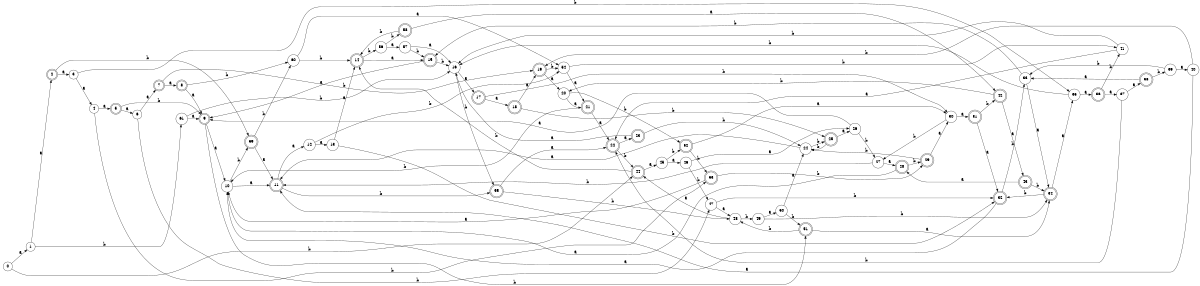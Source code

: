 digraph n50_8 {
__start0 [label="" shape="none"];

rankdir=LR;
size="8,5";

s0 [style="filled", color="black", fillcolor="white" shape="circle", label="0"];
s1 [style="filled", color="black", fillcolor="white" shape="circle", label="1"];
s2 [style="rounded,filled", color="black", fillcolor="white" shape="doublecircle", label="2"];
s3 [style="filled", color="black", fillcolor="white" shape="circle", label="3"];
s4 [style="filled", color="black", fillcolor="white" shape="circle", label="4"];
s5 [style="rounded,filled", color="black", fillcolor="white" shape="doublecircle", label="5"];
s6 [style="filled", color="black", fillcolor="white" shape="circle", label="6"];
s7 [style="rounded,filled", color="black", fillcolor="white" shape="doublecircle", label="7"];
s8 [style="rounded,filled", color="black", fillcolor="white" shape="doublecircle", label="8"];
s9 [style="rounded,filled", color="black", fillcolor="white" shape="doublecircle", label="9"];
s10 [style="filled", color="black", fillcolor="white" shape="circle", label="10"];
s11 [style="rounded,filled", color="black", fillcolor="white" shape="doublecircle", label="11"];
s12 [style="filled", color="black", fillcolor="white" shape="circle", label="12"];
s13 [style="filled", color="black", fillcolor="white" shape="circle", label="13"];
s14 [style="rounded,filled", color="black", fillcolor="white" shape="doublecircle", label="14"];
s15 [style="rounded,filled", color="black", fillcolor="white" shape="doublecircle", label="15"];
s16 [style="filled", color="black", fillcolor="white" shape="circle", label="16"];
s17 [style="rounded,filled", color="black", fillcolor="white" shape="doublecircle", label="17"];
s18 [style="rounded,filled", color="black", fillcolor="white" shape="doublecircle", label="18"];
s19 [style="rounded,filled", color="black", fillcolor="white" shape="doublecircle", label="19"];
s20 [style="filled", color="black", fillcolor="white" shape="circle", label="20"];
s21 [style="rounded,filled", color="black", fillcolor="white" shape="doublecircle", label="21"];
s22 [style="rounded,filled", color="black", fillcolor="white" shape="doublecircle", label="22"];
s23 [style="rounded,filled", color="black", fillcolor="white" shape="doublecircle", label="23"];
s24 [style="filled", color="black", fillcolor="white" shape="circle", label="24"];
s25 [style="rounded,filled", color="black", fillcolor="white" shape="doublecircle", label="25"];
s26 [style="filled", color="black", fillcolor="white" shape="circle", label="26"];
s27 [style="filled", color="black", fillcolor="white" shape="circle", label="27"];
s28 [style="rounded,filled", color="black", fillcolor="white" shape="doublecircle", label="28"];
s29 [style="rounded,filled", color="black", fillcolor="white" shape="doublecircle", label="29"];
s30 [style="filled", color="black", fillcolor="white" shape="circle", label="30"];
s31 [style="rounded,filled", color="black", fillcolor="white" shape="doublecircle", label="31"];
s32 [style="rounded,filled", color="black", fillcolor="white" shape="doublecircle", label="32"];
s33 [style="filled", color="black", fillcolor="white" shape="circle", label="33"];
s34 [style="rounded,filled", color="black", fillcolor="white" shape="doublecircle", label="34"];
s35 [style="filled", color="black", fillcolor="white" shape="circle", label="35"];
s36 [style="rounded,filled", color="black", fillcolor="white" shape="doublecircle", label="36"];
s37 [style="filled", color="black", fillcolor="white" shape="circle", label="37"];
s38 [style="rounded,filled", color="black", fillcolor="white" shape="doublecircle", label="38"];
s39 [style="filled", color="black", fillcolor="white" shape="circle", label="39"];
s40 [style="filled", color="black", fillcolor="white" shape="circle", label="40"];
s41 [style="filled", color="black", fillcolor="white" shape="circle", label="41"];
s42 [style="rounded,filled", color="black", fillcolor="white" shape="doublecircle", label="42"];
s43 [style="rounded,filled", color="black", fillcolor="white" shape="doublecircle", label="43"];
s44 [style="rounded,filled", color="black", fillcolor="white" shape="doublecircle", label="44"];
s45 [style="filled", color="black", fillcolor="white" shape="circle", label="45"];
s46 [style="filled", color="black", fillcolor="white" shape="circle", label="46"];
s47 [style="filled", color="black", fillcolor="white" shape="circle", label="47"];
s48 [style="filled", color="black", fillcolor="white" shape="circle", label="48"];
s49 [style="filled", color="black", fillcolor="white" shape="circle", label="49"];
s50 [style="filled", color="black", fillcolor="white" shape="circle", label="50"];
s51 [style="rounded,filled", color="black", fillcolor="white" shape="doublecircle", label="51"];
s52 [style="rounded,filled", color="black", fillcolor="white" shape="doublecircle", label="52"];
s53 [style="rounded,filled", color="black", fillcolor="white" shape="doublecircle", label="53"];
s54 [style="filled", color="black", fillcolor="white" shape="circle", label="54"];
s55 [style="rounded,filled", color="black", fillcolor="white" shape="doublecircle", label="55"];
s56 [style="filled", color="black", fillcolor="white" shape="circle", label="56"];
s57 [style="filled", color="black", fillcolor="white" shape="circle", label="57"];
s58 [style="rounded,filled", color="black", fillcolor="white" shape="doublecircle", label="58"];
s59 [style="rounded,filled", color="black", fillcolor="white" shape="doublecircle", label="59"];
s60 [style="filled", color="black", fillcolor="white" shape="circle", label="60"];
s61 [style="filled", color="black", fillcolor="white" shape="circle", label="61"];
s0 -> s1 [label="a"];
s0 -> s44 [label="b"];
s1 -> s2 [label="a"];
s1 -> s61 [label="b"];
s2 -> s3 [label="a"];
s2 -> s59 [label="b"];
s3 -> s4 [label="a"];
s3 -> s35 [label="b"];
s4 -> s5 [label="a"];
s4 -> s53 [label="b"];
s5 -> s6 [label="a"];
s5 -> s9 [label="b"];
s6 -> s7 [label="a"];
s6 -> s47 [label="b"];
s7 -> s8 [label="a"];
s7 -> s19 [label="b"];
s8 -> s9 [label="a"];
s8 -> s60 [label="b"];
s9 -> s10 [label="a"];
s9 -> s51 [label="b"];
s10 -> s11 [label="a"];
s10 -> s59 [label="b"];
s11 -> s12 [label="a"];
s11 -> s55 [label="b"];
s12 -> s13 [label="a"];
s12 -> s54 [label="b"];
s13 -> s14 [label="a"];
s13 -> s32 [label="b"];
s14 -> s15 [label="a"];
s14 -> s56 [label="b"];
s15 -> s9 [label="a"];
s15 -> s16 [label="b"];
s16 -> s17 [label="a"];
s16 -> s55 [label="b"];
s17 -> s18 [label="a"];
s17 -> s30 [label="b"];
s18 -> s19 [label="a"];
s18 -> s25 [label="b"];
s19 -> s20 [label="a"];
s19 -> s54 [label="b"];
s20 -> s21 [label="a"];
s20 -> s52 [label="b"];
s21 -> s22 [label="a"];
s21 -> s10 [label="b"];
s22 -> s23 [label="a"];
s22 -> s44 [label="b"];
s23 -> s16 [label="a"];
s23 -> s24 [label="b"];
s24 -> s11 [label="a"];
s24 -> s25 [label="b"];
s25 -> s26 [label="a"];
s25 -> s24 [label="b"];
s26 -> s9 [label="a"];
s26 -> s27 [label="b"];
s27 -> s28 [label="a"];
s27 -> s11 [label="b"];
s28 -> s10 [label="a"];
s28 -> s29 [label="b"];
s29 -> s30 [label="a"];
s29 -> s24 [label="b"];
s30 -> s31 [label="a"];
s30 -> s27 [label="b"];
s31 -> s32 [label="a"];
s31 -> s42 [label="b"];
s32 -> s10 [label="a"];
s32 -> s33 [label="b"];
s33 -> s34 [label="a"];
s33 -> s15 [label="b"];
s34 -> s35 [label="a"];
s34 -> s32 [label="b"];
s35 -> s36 [label="a"];
s35 -> s16 [label="b"];
s36 -> s37 [label="a"];
s36 -> s41 [label="b"];
s37 -> s38 [label="a"];
s37 -> s22 [label="b"];
s38 -> s33 [label="a"];
s38 -> s39 [label="b"];
s39 -> s40 [label="a"];
s39 -> s33 [label="b"];
s40 -> s11 [label="a"];
s40 -> s19 [label="b"];
s41 -> s22 [label="a"];
s41 -> s16 [label="b"];
s42 -> s43 [label="a"];
s42 -> s20 [label="b"];
s43 -> s28 [label="a"];
s43 -> s34 [label="b"];
s44 -> s45 [label="a"];
s44 -> s14 [label="b"];
s45 -> s46 [label="a"];
s45 -> s52 [label="b"];
s46 -> s26 [label="a"];
s46 -> s47 [label="b"];
s47 -> s48 [label="a"];
s47 -> s32 [label="b"];
s48 -> s44 [label="a"];
s48 -> s49 [label="b"];
s49 -> s50 [label="a"];
s49 -> s34 [label="b"];
s50 -> s24 [label="a"];
s50 -> s51 [label="b"];
s51 -> s34 [label="a"];
s51 -> s48 [label="b"];
s52 -> s30 [label="a"];
s52 -> s53 [label="b"];
s53 -> s10 [label="a"];
s53 -> s29 [label="b"];
s54 -> s21 [label="a"];
s54 -> s41 [label="b"];
s55 -> s22 [label="a"];
s55 -> s48 [label="b"];
s56 -> s57 [label="a"];
s56 -> s58 [label="b"];
s57 -> s16 [label="a"];
s57 -> s15 [label="b"];
s58 -> s42 [label="a"];
s58 -> s14 [label="b"];
s59 -> s11 [label="a"];
s59 -> s60 [label="b"];
s60 -> s54 [label="a"];
s60 -> s14 [label="b"];
s61 -> s9 [label="a"];
s61 -> s16 [label="b"];

}